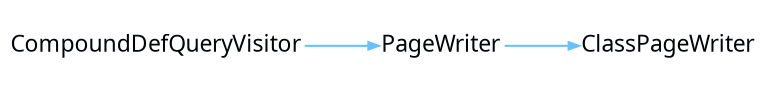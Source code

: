 digraph {
 rankdir = "LR"
 bgcolor = none;
 layout  = dot;
 edge [
   arrowsize = "0.5"
   color     = "#69BFFFFF"
 ]
 WZ3Of2Z[
   shape    = none
   label    = "CompoundDefQueryVisitor"
   margin   = "0.01"
   fontname = "Segoe UI"
   fontsize = "11"
   fontcolor= "#010509FF"
 ]
 WcKOf2Z[
   shape    = none
   label    = "PageWriter"
   margin   = "0.01"
   fontname = "Segoe UI"
   fontsize = "11"
   fontcolor= "#010509FF"
 ]
 dm5Of2Z[
   shape    = none
   label    = "ClassPageWriter"
   margin   = "0.01"
   fontname = "Segoe UI"
   fontsize = "11"
   fontcolor= "#010509FF"
 ]
 WcKOf2Z->dm5Of2Z
 WZ3Of2Z->WcKOf2Z
}
